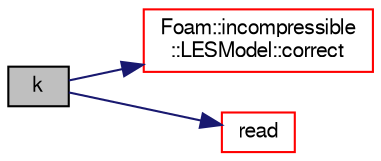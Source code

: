 digraph "k"
{
  bgcolor="transparent";
  edge [fontname="FreeSans",fontsize="10",labelfontname="FreeSans",labelfontsize="10"];
  node [fontname="FreeSans",fontsize="10",shape=record];
  rankdir="LR";
  Node325 [label="k",height=0.2,width=0.4,color="black", fillcolor="grey75", style="filled", fontcolor="black"];
  Node325 -> Node326 [color="midnightblue",fontsize="10",style="solid",fontname="FreeSans"];
  Node326 [label="Foam::incompressible\l::LESModel::correct",height=0.2,width=0.4,color="red",URL="$a30874.html#a3ae44b28050c3aa494c1d8e18cf618c1",tooltip="Correct Eddy-Viscosity and related properties. "];
  Node325 -> Node330 [color="midnightblue",fontsize="10",style="solid",fontname="FreeSans"];
  Node330 [label="read",height=0.2,width=0.4,color="red",URL="$a30858.html#af816873151ddb0126e98bb2f914d8ed5",tooltip="Read LESProperties dictionary. "];
}
